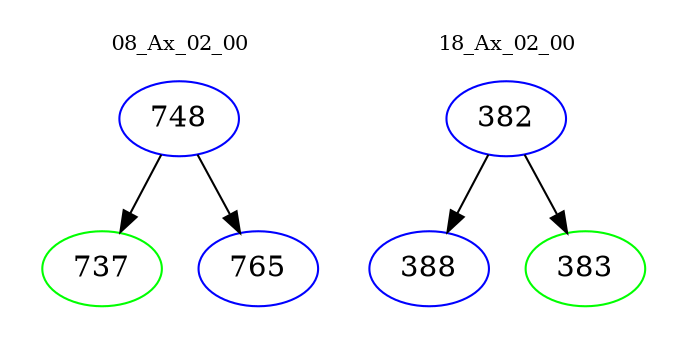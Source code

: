 digraph{
subgraph cluster_0 {
color = white
label = "08_Ax_02_00";
fontsize=10;
T0_748 [label="748", color="blue"]
T0_748 -> T0_737 [color="black"]
T0_737 [label="737", color="green"]
T0_748 -> T0_765 [color="black"]
T0_765 [label="765", color="blue"]
}
subgraph cluster_1 {
color = white
label = "18_Ax_02_00";
fontsize=10;
T1_382 [label="382", color="blue"]
T1_382 -> T1_388 [color="black"]
T1_388 [label="388", color="blue"]
T1_382 -> T1_383 [color="black"]
T1_383 [label="383", color="green"]
}
}
